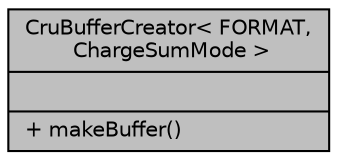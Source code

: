 digraph "CruBufferCreator&lt; FORMAT, ChargeSumMode &gt;"
{
 // INTERACTIVE_SVG=YES
  bgcolor="transparent";
  edge [fontname="Helvetica",fontsize="10",labelfontname="Helvetica",labelfontsize="10"];
  node [fontname="Helvetica",fontsize="10",shape=record];
  Node1 [label="{CruBufferCreator\< FORMAT,\l ChargeSumMode \>\n||+ makeBuffer()\l}",height=0.2,width=0.4,color="black", fillcolor="grey75", style="filled", fontcolor="black"];
}
